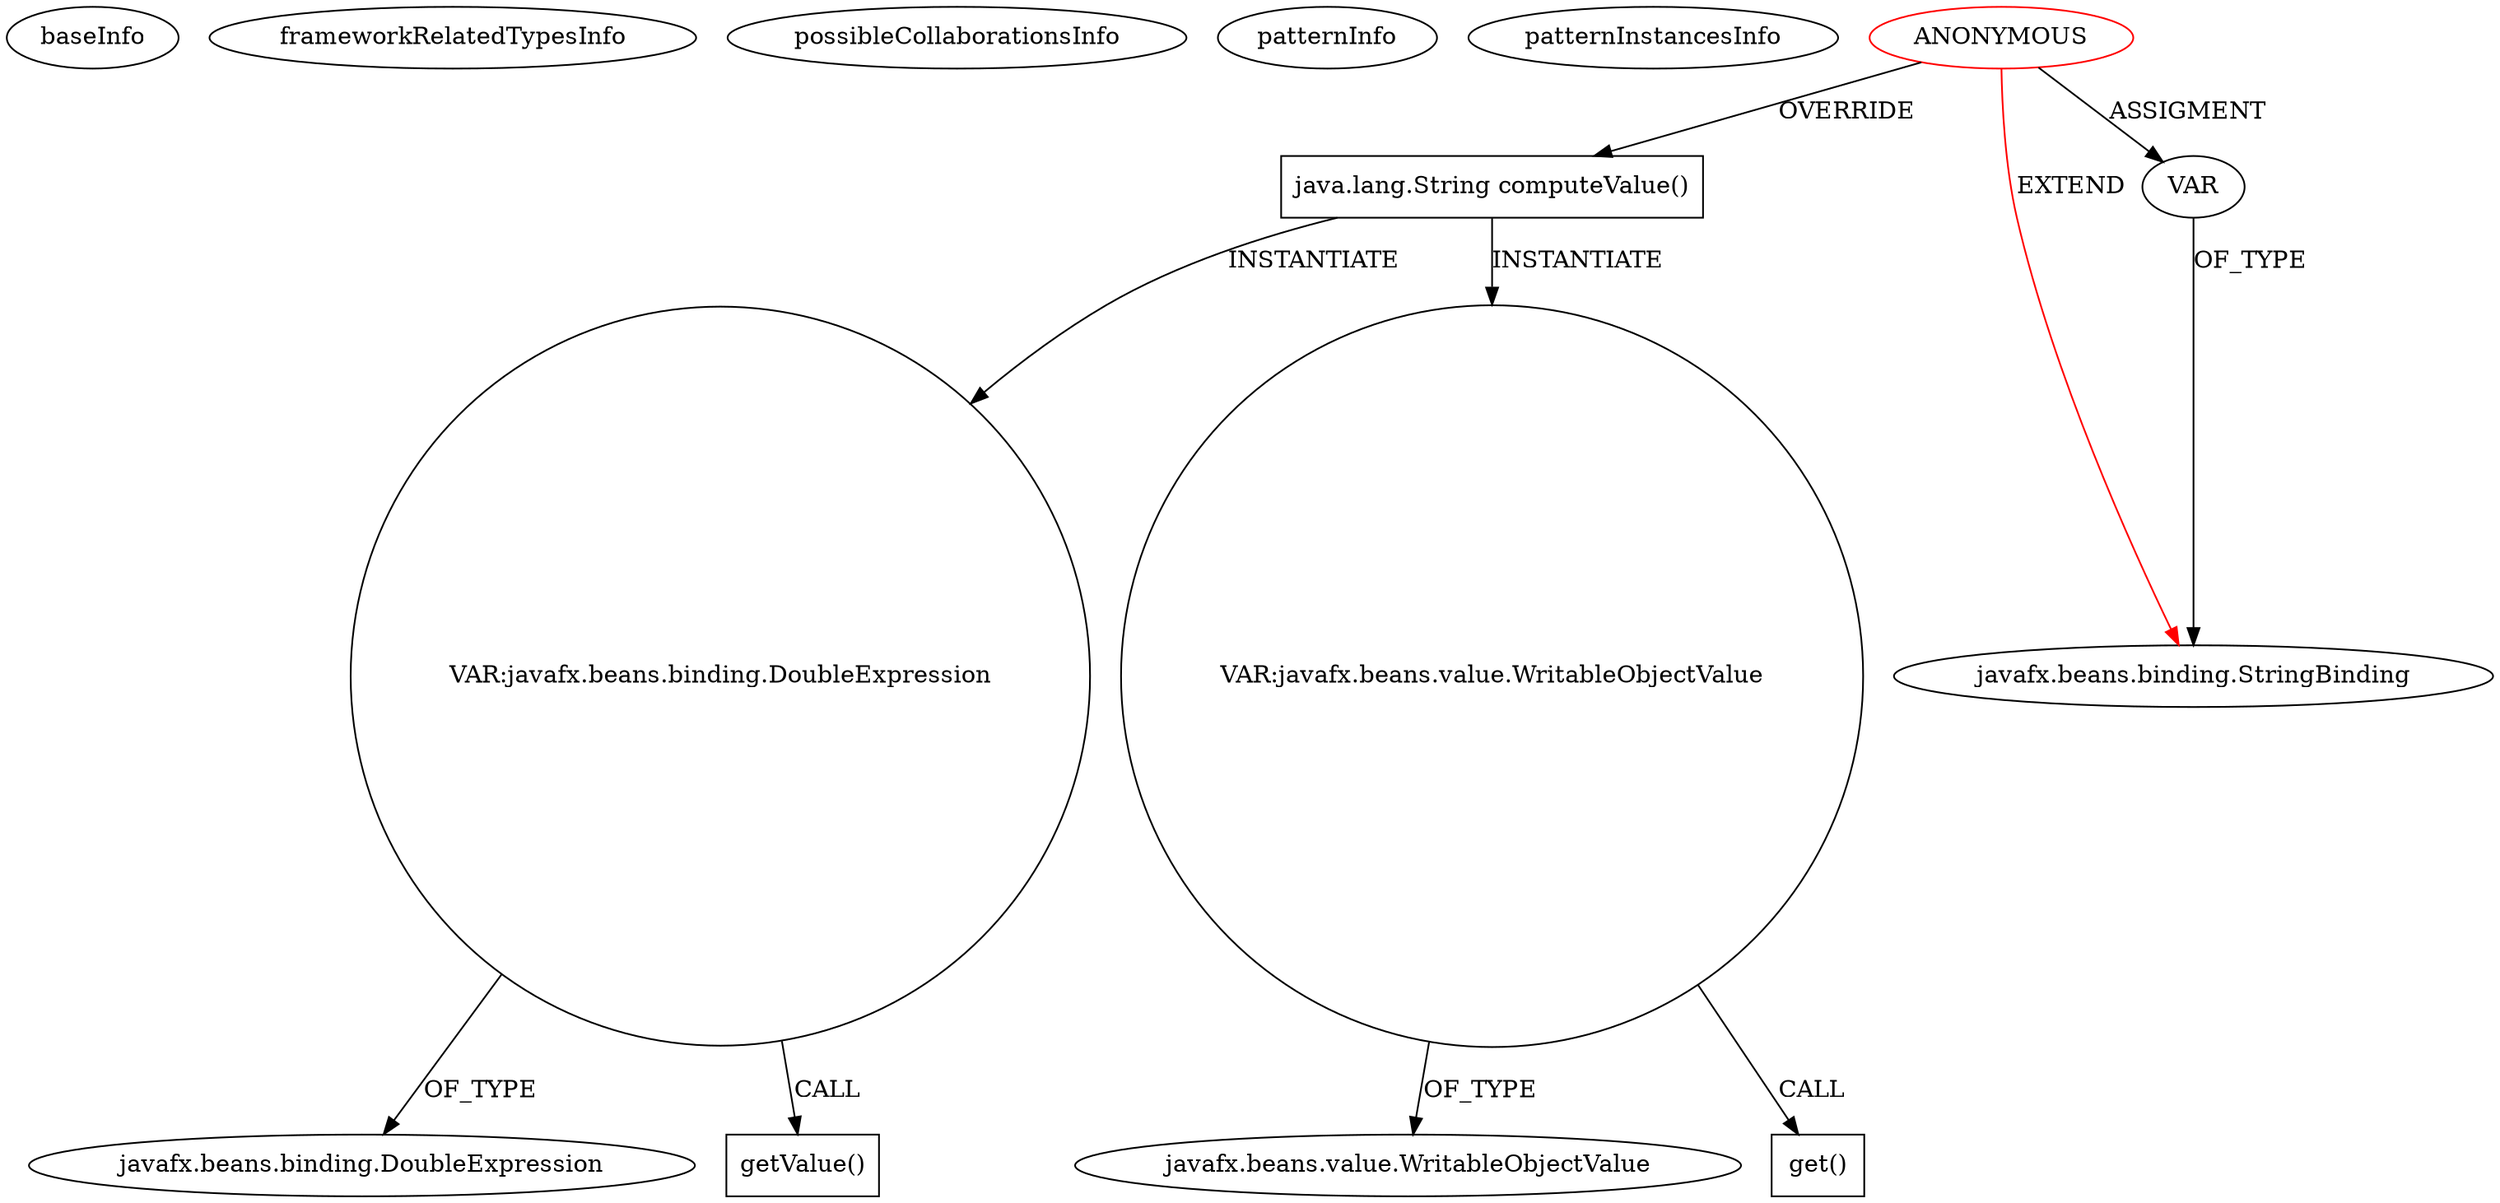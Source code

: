 digraph {
baseInfo[graphId=3251,category="pattern",isAnonymous=true,possibleRelation=false]
frameworkRelatedTypesInfo[0="javafx.beans.binding.StringBinding"]
possibleCollaborationsInfo[]
patternInfo[frequency=2.0,patternRootClient=0]
patternInstancesInfo[0="MrLoNee-RadialFx~/MrLoNee-RadialFx/RadialFx-master/src/com/mrlonee/radialfx/thermostat/NestNoCss.java~void initGraphcis()~989",1="MrLoNee-RadialFx~/MrLoNee-RadialFx/RadialFx-master/src/com/mrlonee/radialfx/thermostat/Nest.java~void initGraphcis()~996"]
4[label="java.lang.String computeValue()",vertexType="OVERRIDING_METHOD_DECLARATION",isFrameworkType=false,shape=box]
8[label="VAR:javafx.beans.binding.DoubleExpression",vertexType="VARIABLE_EXPRESION",isFrameworkType=false,shape=circle]
0[label="ANONYMOUS",vertexType="ROOT_ANONYMOUS_DECLARATION",isFrameworkType=false,color=red]
10[label="javafx.beans.binding.DoubleExpression",vertexType="FRAMEWORK_CLASS_TYPE",isFrameworkType=false]
5[label="VAR:javafx.beans.value.WritableObjectValue",vertexType="VARIABLE_EXPRESION",isFrameworkType=false,shape=circle]
7[label="javafx.beans.value.WritableObjectValue",vertexType="FRAMEWORK_INTERFACE_TYPE",isFrameworkType=false]
1[label="javafx.beans.binding.StringBinding",vertexType="FRAMEWORK_CLASS_TYPE",isFrameworkType=false]
2[label="VAR",vertexType="OUTSIDE_VARIABLE_EXPRESION",isFrameworkType=false]
6[label="get()",vertexType="INSIDE_CALL",isFrameworkType=false,shape=box]
9[label="getValue()",vertexType="INSIDE_CALL",isFrameworkType=false,shape=box]
0->1[label="EXTEND",color=red]
5->7[label="OF_TYPE"]
2->1[label="OF_TYPE"]
8->10[label="OF_TYPE"]
0->2[label="ASSIGMENT"]
5->6[label="CALL"]
0->4[label="OVERRIDE"]
8->9[label="CALL"]
4->5[label="INSTANTIATE"]
4->8[label="INSTANTIATE"]
}
